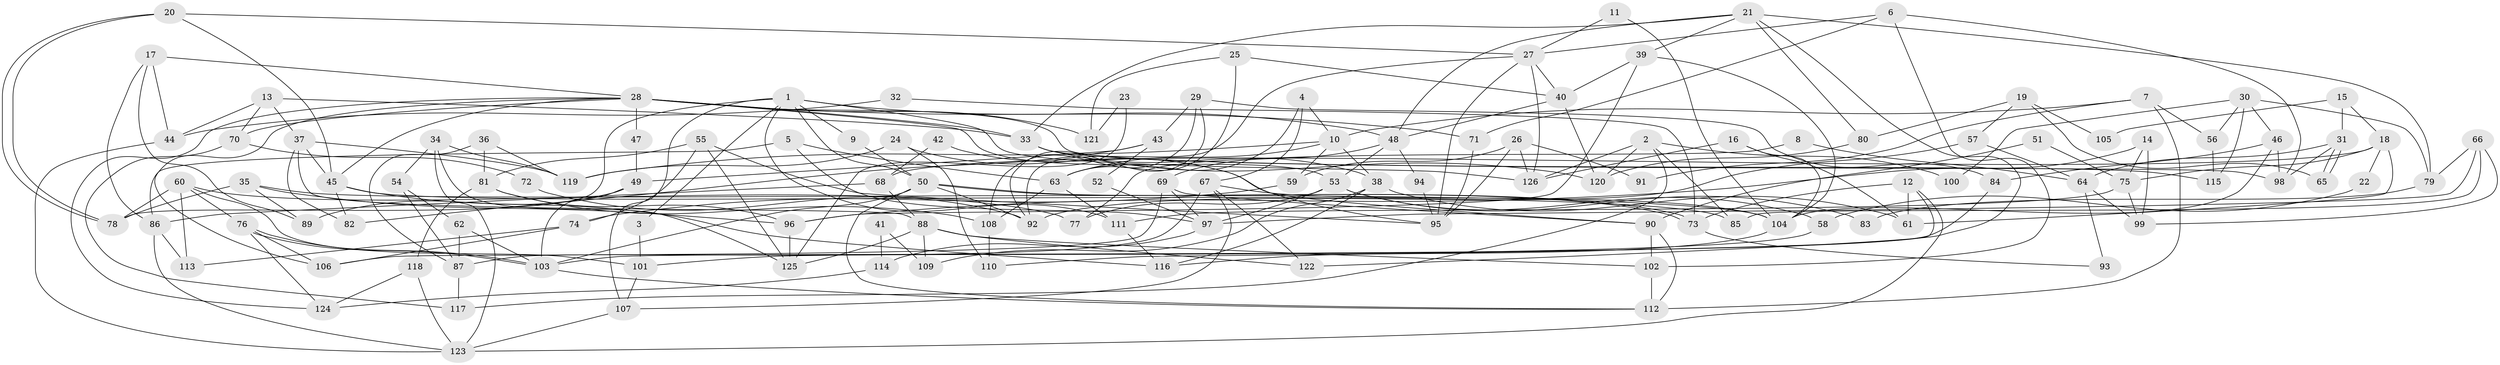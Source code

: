 // coarse degree distribution, {12: 0.02564102564102564, 5: 0.2564102564102564, 17: 0.05128205128205128, 7: 0.1794871794871795, 13: 0.02564102564102564, 4: 0.10256410256410256, 3: 0.07692307692307693, 8: 0.1282051282051282, 6: 0.1282051282051282, 9: 0.02564102564102564}
// Generated by graph-tools (version 1.1) at 2025/50/03/04/25 22:50:50]
// undirected, 126 vertices, 252 edges
graph export_dot {
  node [color=gray90,style=filled];
  1;
  2;
  3;
  4;
  5;
  6;
  7;
  8;
  9;
  10;
  11;
  12;
  13;
  14;
  15;
  16;
  17;
  18;
  19;
  20;
  21;
  22;
  23;
  24;
  25;
  26;
  27;
  28;
  29;
  30;
  31;
  32;
  33;
  34;
  35;
  36;
  37;
  38;
  39;
  40;
  41;
  42;
  43;
  44;
  45;
  46;
  47;
  48;
  49;
  50;
  51;
  52;
  53;
  54;
  55;
  56;
  57;
  58;
  59;
  60;
  61;
  62;
  63;
  64;
  65;
  66;
  67;
  68;
  69;
  70;
  71;
  72;
  73;
  74;
  75;
  76;
  77;
  78;
  79;
  80;
  81;
  82;
  83;
  84;
  85;
  86;
  87;
  88;
  89;
  90;
  91;
  92;
  93;
  94;
  95;
  96;
  97;
  98;
  99;
  100;
  101;
  102;
  103;
  104;
  105;
  106;
  107;
  108;
  109;
  110;
  111;
  112;
  113;
  114;
  115;
  116;
  117;
  118;
  119;
  120;
  121;
  122;
  123;
  124;
  125;
  126;
  1 -- 78;
  1 -- 48;
  1 -- 3;
  1 -- 9;
  1 -- 50;
  1 -- 107;
  1 -- 111;
  1 -- 126;
  2 -- 85;
  2 -- 126;
  2 -- 100;
  2 -- 117;
  2 -- 120;
  3 -- 101;
  4 -- 63;
  4 -- 10;
  4 -- 67;
  5 -- 97;
  5 -- 63;
  5 -- 86;
  6 -- 98;
  6 -- 71;
  6 -- 27;
  6 -- 102;
  7 -- 112;
  7 -- 10;
  7 -- 56;
  7 -- 91;
  8 -- 64;
  8 -- 77;
  9 -- 50;
  10 -- 38;
  10 -- 63;
  10 -- 59;
  10 -- 119;
  11 -- 104;
  11 -- 27;
  12 -- 123;
  12 -- 61;
  12 -- 73;
  12 -- 110;
  13 -- 33;
  13 -- 37;
  13 -- 44;
  13 -- 70;
  14 -- 96;
  14 -- 75;
  14 -- 99;
  15 -- 31;
  15 -- 18;
  15 -- 105;
  16 -- 126;
  16 -- 104;
  16 -- 61;
  17 -- 28;
  17 -- 86;
  17 -- 44;
  17 -- 89;
  18 -- 61;
  18 -- 68;
  18 -- 22;
  18 -- 75;
  19 -- 80;
  19 -- 57;
  19 -- 65;
  19 -- 105;
  20 -- 27;
  20 -- 78;
  20 -- 78;
  20 -- 45;
  21 -- 48;
  21 -- 39;
  21 -- 33;
  21 -- 79;
  21 -- 80;
  21 -- 122;
  22 -- 58;
  23 -- 121;
  23 -- 125;
  24 -- 119;
  24 -- 90;
  24 -- 110;
  25 -- 63;
  25 -- 40;
  25 -- 121;
  26 -- 59;
  26 -- 95;
  26 -- 91;
  26 -- 126;
  27 -- 126;
  27 -- 40;
  27 -- 92;
  27 -- 95;
  28 -- 70;
  28 -- 45;
  28 -- 33;
  28 -- 47;
  28 -- 53;
  28 -- 71;
  28 -- 98;
  28 -- 106;
  28 -- 121;
  28 -- 124;
  29 -- 92;
  29 -- 43;
  29 -- 84;
  29 -- 108;
  30 -- 115;
  30 -- 79;
  30 -- 46;
  30 -- 56;
  30 -- 100;
  31 -- 65;
  31 -- 65;
  31 -- 98;
  31 -- 64;
  32 -- 73;
  32 -- 44;
  33 -- 38;
  33 -- 115;
  33 -- 120;
  34 -- 125;
  34 -- 123;
  34 -- 54;
  34 -- 119;
  35 -- 78;
  35 -- 96;
  35 -- 89;
  35 -- 104;
  36 -- 119;
  36 -- 87;
  36 -- 81;
  37 -- 119;
  37 -- 88;
  37 -- 45;
  37 -- 82;
  38 -- 116;
  38 -- 61;
  38 -- 109;
  39 -- 104;
  39 -- 40;
  39 -- 96;
  40 -- 120;
  40 -- 48;
  41 -- 109;
  41 -- 114;
  42 -- 68;
  42 -- 95;
  43 -- 49;
  43 -- 82;
  43 -- 52;
  44 -- 123;
  45 -- 82;
  45 -- 85;
  45 -- 116;
  46 -- 84;
  46 -- 98;
  46 -- 104;
  47 -- 49;
  48 -- 69;
  48 -- 53;
  48 -- 94;
  49 -- 103;
  49 -- 89;
  50 -- 73;
  50 -- 73;
  50 -- 92;
  50 -- 103;
  50 -- 112;
  51 -- 90;
  51 -- 75;
  52 -- 97;
  53 -- 58;
  53 -- 77;
  53 -- 83;
  53 -- 97;
  54 -- 87;
  54 -- 62;
  55 -- 125;
  55 -- 81;
  55 -- 74;
  55 -- 95;
  56 -- 115;
  57 -- 92;
  57 -- 64;
  58 -- 101;
  59 -- 74;
  60 -- 113;
  60 -- 76;
  60 -- 77;
  60 -- 78;
  60 -- 101;
  62 -- 103;
  62 -- 87;
  63 -- 111;
  63 -- 108;
  64 -- 99;
  64 -- 93;
  66 -- 99;
  66 -- 97;
  66 -- 79;
  66 -- 85;
  67 -- 104;
  67 -- 87;
  67 -- 107;
  67 -- 122;
  68 -- 88;
  68 -- 86;
  69 -- 90;
  69 -- 106;
  69 -- 97;
  70 -- 117;
  70 -- 72;
  71 -- 95;
  72 -- 92;
  73 -- 93;
  74 -- 106;
  74 -- 113;
  75 -- 111;
  75 -- 99;
  76 -- 124;
  76 -- 103;
  76 -- 103;
  76 -- 106;
  79 -- 83;
  80 -- 120;
  81 -- 108;
  81 -- 96;
  81 -- 118;
  84 -- 103;
  86 -- 123;
  86 -- 113;
  87 -- 117;
  88 -- 122;
  88 -- 102;
  88 -- 109;
  88 -- 125;
  90 -- 102;
  90 -- 112;
  94 -- 95;
  96 -- 125;
  97 -- 114;
  101 -- 107;
  102 -- 112;
  103 -- 112;
  104 -- 116;
  107 -- 123;
  108 -- 110;
  111 -- 116;
  114 -- 124;
  118 -- 123;
  118 -- 124;
}
